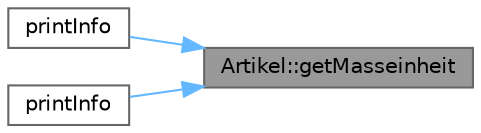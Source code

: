 digraph "Artikel::getMasseinheit"
{
 // INTERACTIVE_SVG=YES
 // LATEX_PDF_SIZE
  bgcolor="transparent";
  edge [fontname=Helvetica,fontsize=10,labelfontname=Helvetica,labelfontsize=10];
  node [fontname=Helvetica,fontsize=10,shape=box,height=0.2,width=0.4];
  rankdir="RL";
  Node1 [id="Node000001",label="Artikel::getMasseinheit",height=0.2,width=0.4,color="gray40", fillcolor="grey60", style="filled", fontcolor="black",tooltip="Gibt die Masseinheit des Artikels zurueck."];
  Node1 -> Node2 [id="edge1_Node000001_Node000002",dir="back",color="steelblue1",style="solid",tooltip=" "];
  Node2 [id="Node000002",label="printInfo",height=0.2,width=0.4,color="grey40", fillcolor="white", style="filled",URL="$main_8cc.html#a1bb5796263fff87bfa0a3826ced11e54",tooltip="Zeigt Informationen zu einem Artikel an."];
  Node1 -> Node3 [id="edge2_Node000001_Node000003",dir="back",color="steelblue1",style="solid",tooltip=" "];
  Node3 [id="Node000003",label="printInfo",height=0.2,width=0.4,color="grey40", fillcolor="white", style="filled",URL="$main_8cc.html#a46d5446af17bf2fb4822a6ac5407ed78",tooltip="Zeigt Informationen zu einem Schuettgut an."];
}
